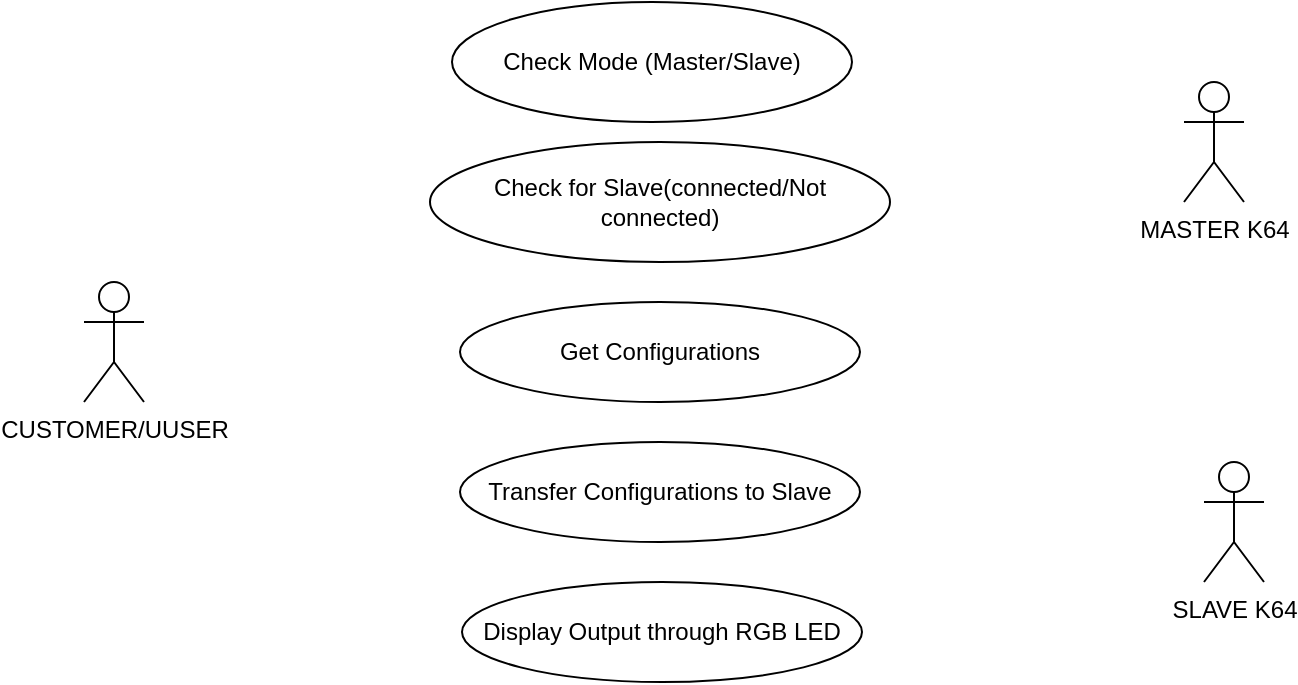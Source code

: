 <mxfile version="13.9.9" type="github">
  <diagram id="9Y8ZHIoOVF3_s0dHNt5-" name="Page-1">
    <mxGraphModel dx="1635" dy="915" grid="1" gridSize="10" guides="1" tooltips="1" connect="1" arrows="1" fold="1" page="1" pageScale="1" pageWidth="827" pageHeight="1169" math="0" shadow="0">
      <root>
        <mxCell id="0" />
        <mxCell id="1" parent="0" />
        <mxCell id="SoJKSNoQK4Bj8bn0CBLv-1" value="Check Mode (Master/Slave)" style="ellipse;whiteSpace=wrap;html=1;" vertex="1" parent="1">
          <mxGeometry x="324" y="260" width="200" height="60" as="geometry" />
        </mxCell>
        <mxCell id="SoJKSNoQK4Bj8bn0CBLv-2" value="Check for Slave(connected/Not connected)" style="ellipse;whiteSpace=wrap;html=1;" vertex="1" parent="1">
          <mxGeometry x="313" y="330" width="230" height="60" as="geometry" />
        </mxCell>
        <mxCell id="SoJKSNoQK4Bj8bn0CBLv-3" value="Get Configurations" style="ellipse;whiteSpace=wrap;html=1;" vertex="1" parent="1">
          <mxGeometry x="328" y="410" width="200" height="50" as="geometry" />
        </mxCell>
        <mxCell id="SoJKSNoQK4Bj8bn0CBLv-4" value="Transfer Configurations to Slave" style="ellipse;whiteSpace=wrap;html=1;" vertex="1" parent="1">
          <mxGeometry x="328" y="480" width="200" height="50" as="geometry" />
        </mxCell>
        <mxCell id="SoJKSNoQK4Bj8bn0CBLv-5" value="Display Output through RGB LED" style="ellipse;whiteSpace=wrap;html=1;" vertex="1" parent="1">
          <mxGeometry x="329" y="550" width="200" height="50" as="geometry" />
        </mxCell>
        <mxCell id="SoJKSNoQK4Bj8bn0CBLv-10" value="CUSTOMER/UUSER" style="shape=umlActor;verticalLabelPosition=bottom;verticalAlign=top;html=1;" vertex="1" parent="1">
          <mxGeometry x="140" y="400" width="30" height="60" as="geometry" />
        </mxCell>
        <mxCell id="SoJKSNoQK4Bj8bn0CBLv-11" value="MASTER K64" style="shape=umlActor;verticalLabelPosition=bottom;verticalAlign=top;html=1;direction=east;" vertex="1" parent="1">
          <mxGeometry x="690" y="300" width="30" height="60" as="geometry" />
        </mxCell>
        <mxCell id="SoJKSNoQK4Bj8bn0CBLv-12" value="SLAVE K64" style="shape=umlActor;verticalLabelPosition=bottom;verticalAlign=top;html=1;" vertex="1" parent="1">
          <mxGeometry x="700" y="490" width="30" height="60" as="geometry" />
        </mxCell>
      </root>
    </mxGraphModel>
  </diagram>
</mxfile>

